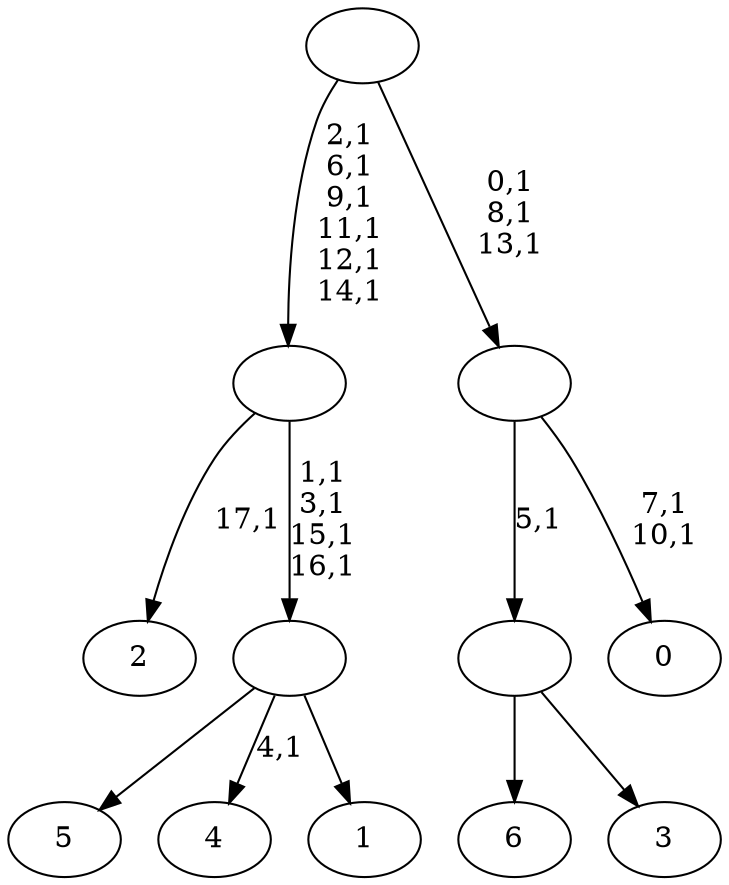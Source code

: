 digraph T {
	25 [label="6"]
	24 [label="5"]
	23 [label="4"]
	21 [label="3"]
	20 [label=""]
	19 [label="2"]
	17 [label="1"]
	16 [label=""]
	12 [label=""]
	6 [label="0"]
	3 [label=""]
	0 [label=""]
	20 -> 25 [label=""]
	20 -> 21 [label=""]
	16 -> 23 [label="4,1"]
	16 -> 24 [label=""]
	16 -> 17 [label=""]
	12 -> 16 [label="1,1\n3,1\n15,1\n16,1"]
	12 -> 19 [label="17,1"]
	3 -> 6 [label="7,1\n10,1"]
	3 -> 20 [label="5,1"]
	0 -> 3 [label="0,1\n8,1\n13,1"]
	0 -> 12 [label="2,1\n6,1\n9,1\n11,1\n12,1\n14,1"]
}
